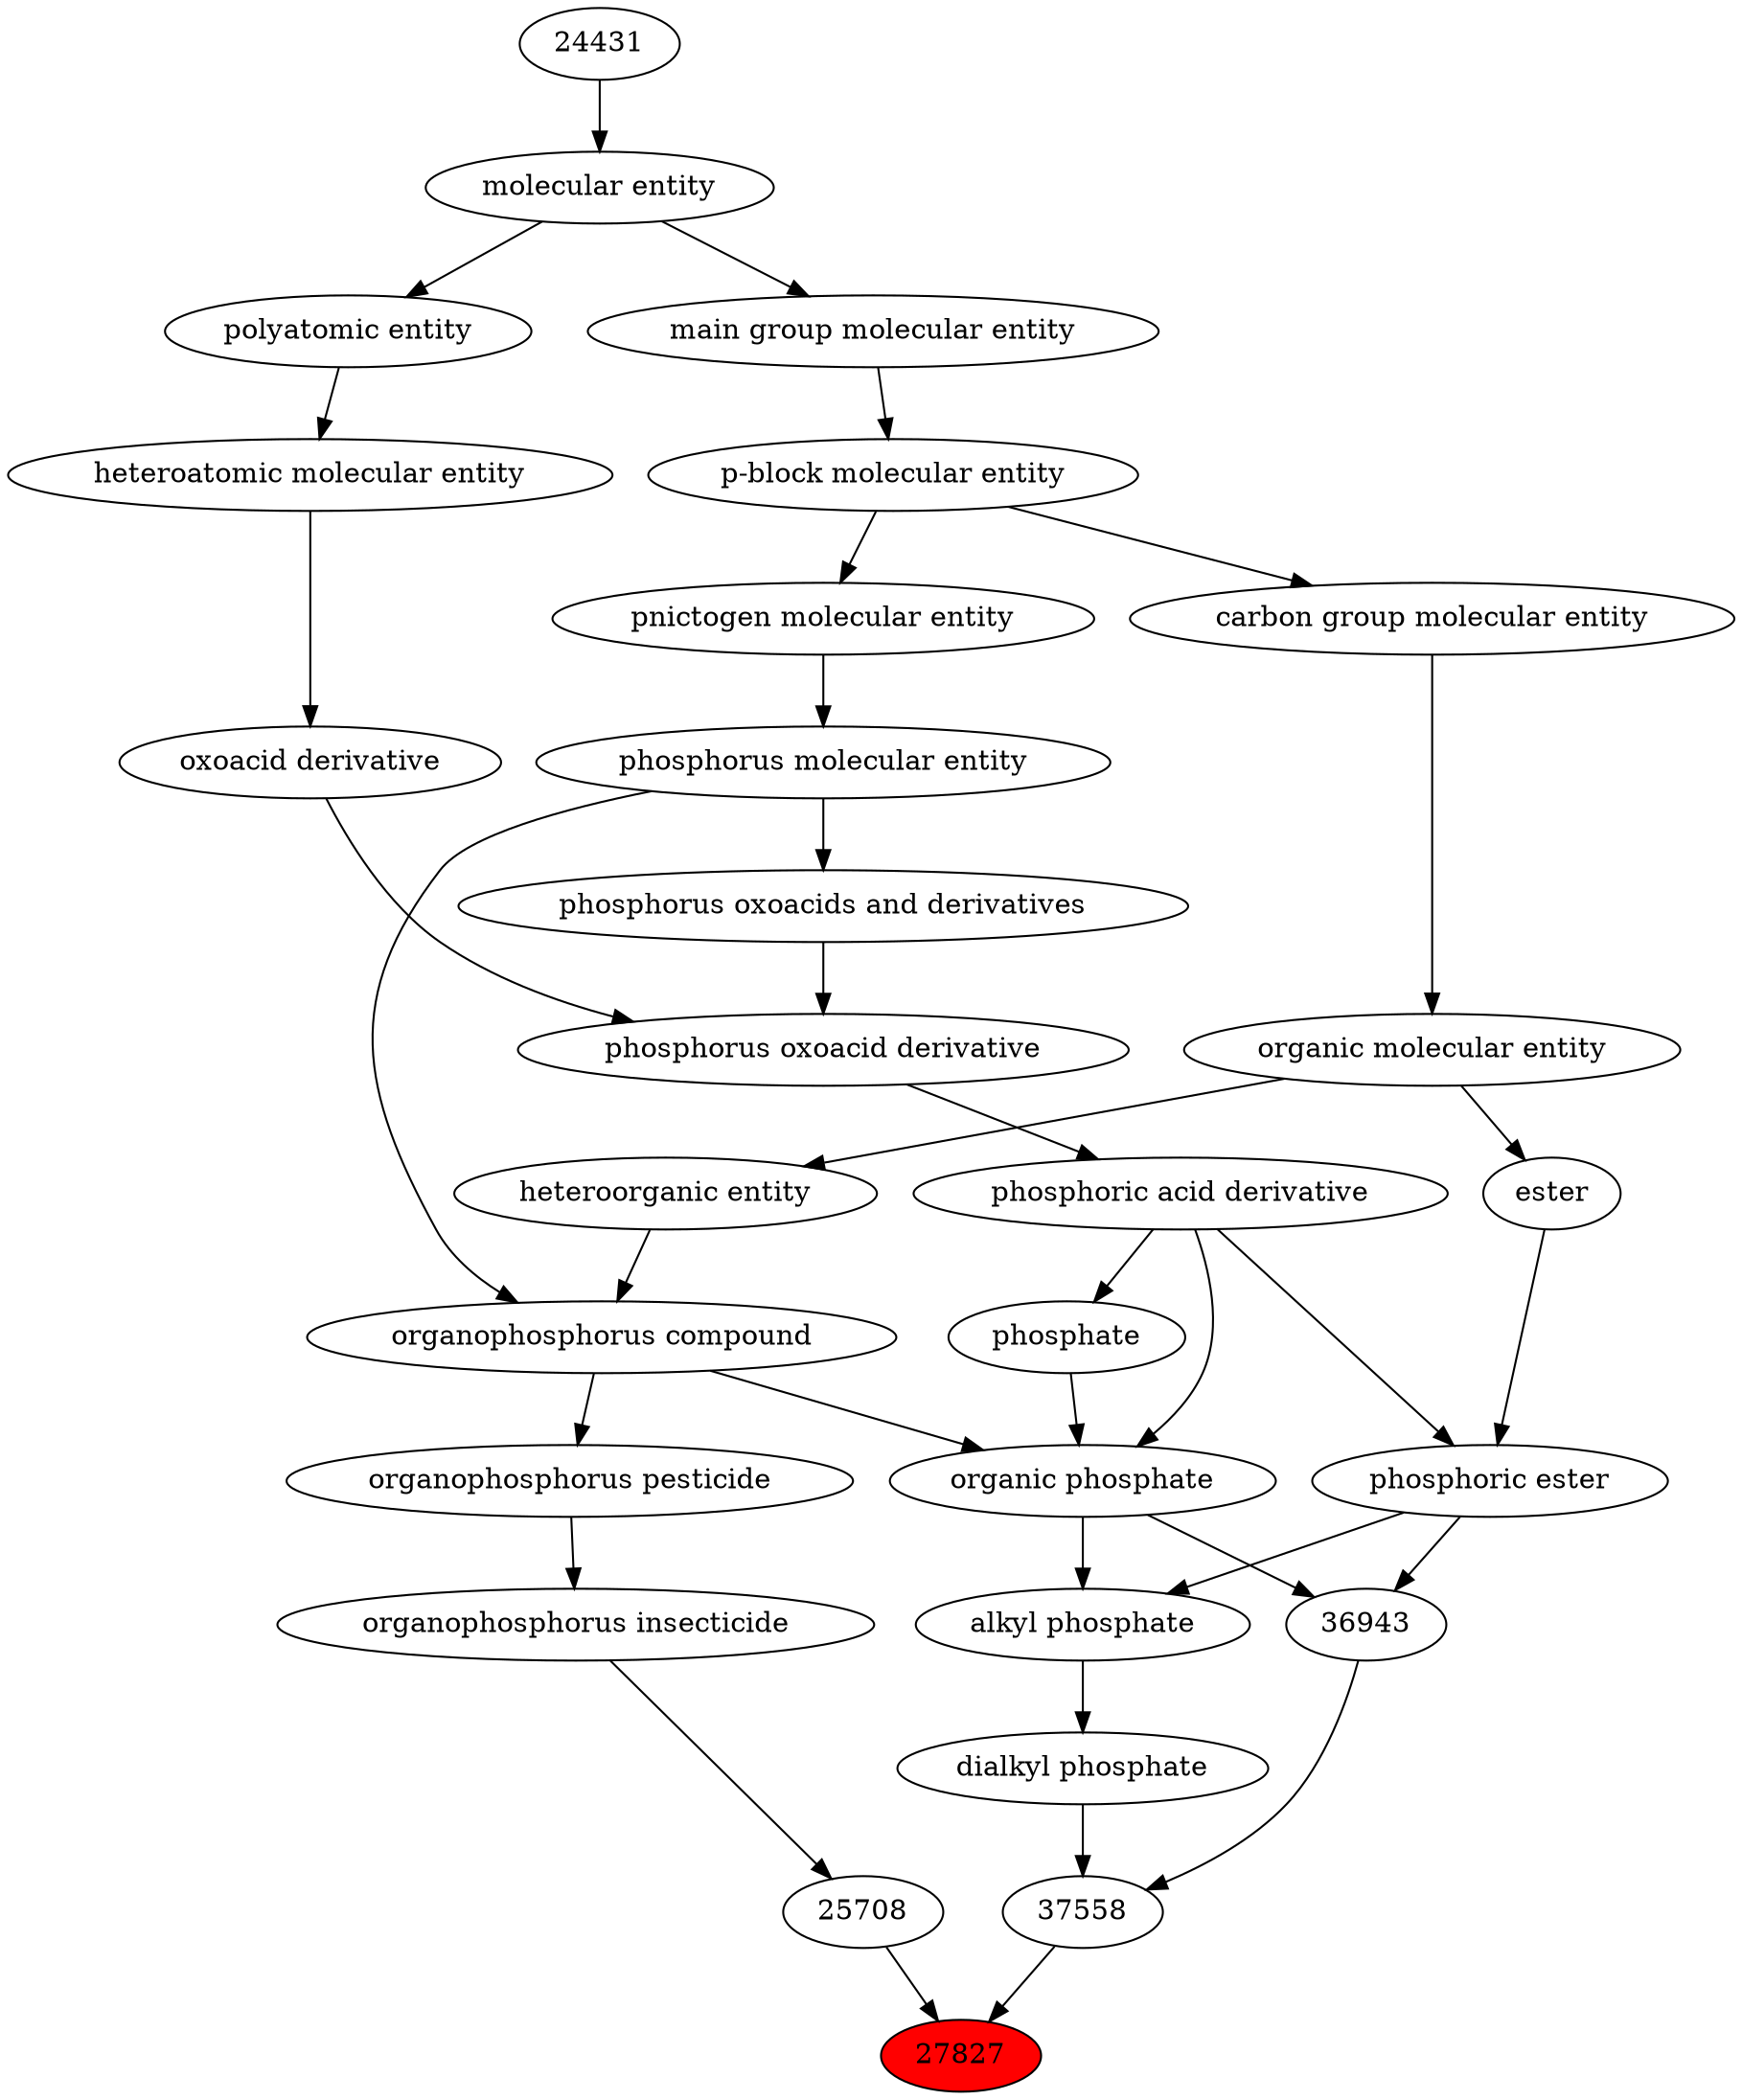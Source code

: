 digraph tree{ 
27827 [label="27827" fillcolor=red style=filled]
37558 -> 27827
25708 -> 27827
37558 [label="37558"]
36943 -> 37558
16648 -> 37558
25708 [label="25708"]
25711 -> 25708
36943 [label="36943"]
25703 -> 36943
37734 -> 36943
16648 [label="dialkyl phosphate"]
22324 -> 16648
25711 [label="organophosphorus insecticide"]
39093 -> 25711
25703 [label="organic phosphate"]
26079 -> 25703
25710 -> 25703
26020 -> 25703
37734 [label="phosphoric ester"]
26079 -> 37734
35701 -> 37734
22324 [label="alkyl phosphate"]
37734 -> 22324
25703 -> 22324
39093 [label="organophosphorus pesticide"]
25710 -> 39093
26079 [label="phosphoric acid derivative"]
36359 -> 26079
25710 [label="organophosphorus compound"]
33285 -> 25710
26082 -> 25710
26020 [label="phosphate"]
26079 -> 26020
35701 [label="ester"]
50860 -> 35701
36359 [label="phosphorus oxoacid derivative"]
33241 -> 36359
36360 -> 36359
33285 [label="heteroorganic entity"]
50860 -> 33285
26082 [label="phosphorus molecular entity"]
33302 -> 26082
50860 [label="organic molecular entity"]
33582 -> 50860
33241 [label="oxoacid derivative"]
37577 -> 33241
36360 [label="phosphorus oxoacids and derivatives"]
26082 -> 36360
33302 [label="pnictogen molecular entity"]
33675 -> 33302
33582 [label="carbon group molecular entity"]
33675 -> 33582
37577 [label="heteroatomic molecular entity"]
36357 -> 37577
33675 [label="p-block molecular entity"]
33579 -> 33675
36357 [label="polyatomic entity"]
23367 -> 36357
33579 [label="main group molecular entity"]
23367 -> 33579
23367 [label="molecular entity"]
24431 -> 23367
24431 [label="24431"]
}